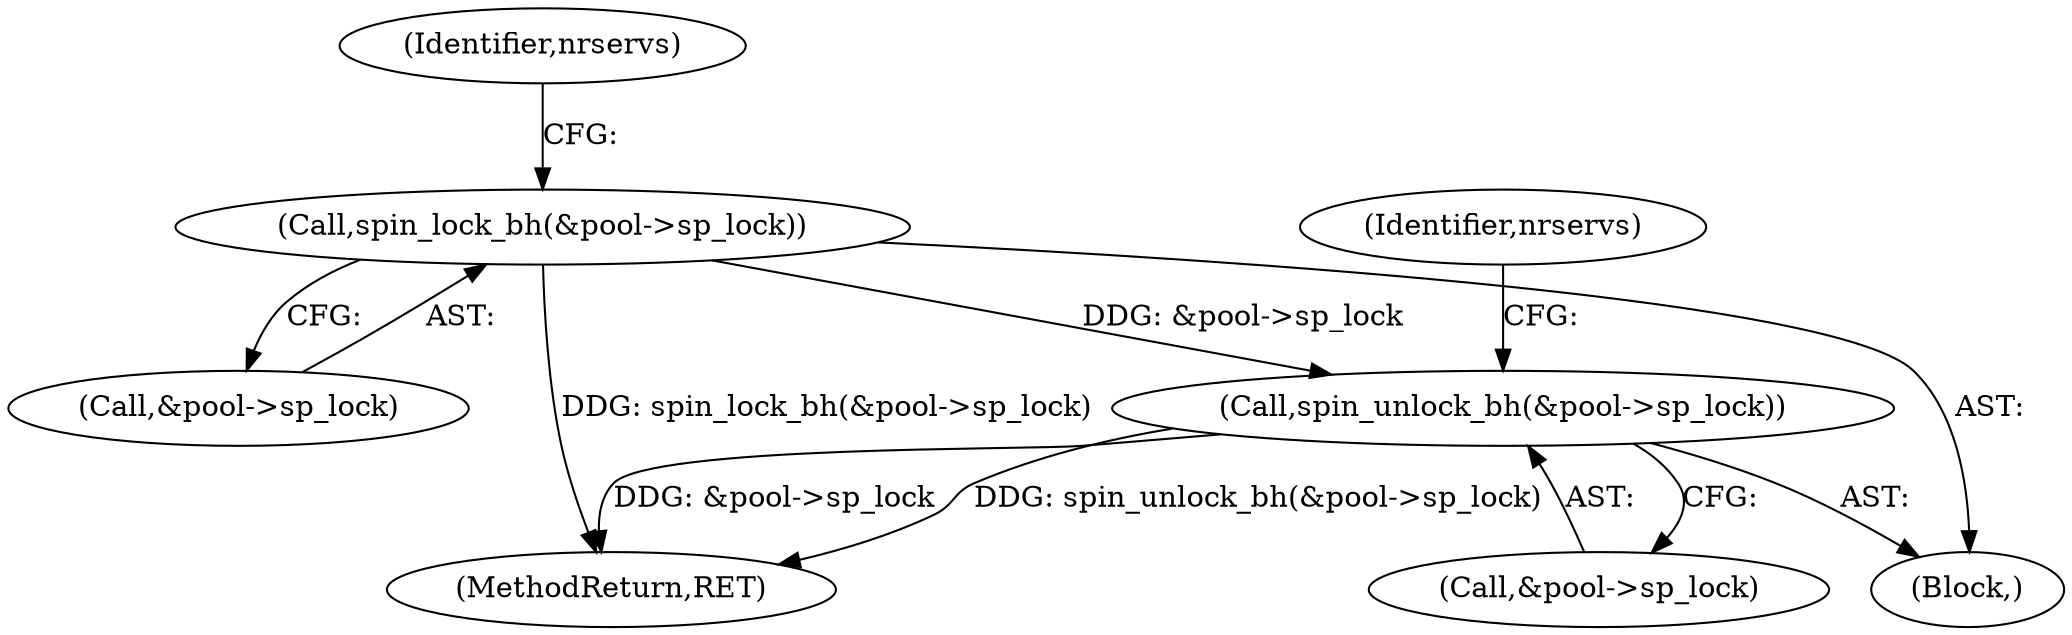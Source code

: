 digraph "1_linux_c70422f760c120480fee4de6c38804c72aa26bc1_20@pointer" {
"1000138" [label="(Call,spin_lock_bh(&pool->sp_lock))"];
"1000148" [label="(Call,spin_unlock_bh(&pool->sp_lock))"];
"1000138" [label="(Call,spin_lock_bh(&pool->sp_lock))"];
"1000148" [label="(Call,spin_unlock_bh(&pool->sp_lock))"];
"1000149" [label="(Call,&pool->sp_lock)"];
"1000137" [label="(Block,)"];
"1000155" [label="(Identifier,nrservs)"];
"1000144" [label="(Identifier,nrservs)"];
"1000268" [label="(MethodReturn,RET)"];
"1000139" [label="(Call,&pool->sp_lock)"];
"1000138" -> "1000137"  [label="AST: "];
"1000138" -> "1000139"  [label="CFG: "];
"1000139" -> "1000138"  [label="AST: "];
"1000144" -> "1000138"  [label="CFG: "];
"1000138" -> "1000268"  [label="DDG: spin_lock_bh(&pool->sp_lock)"];
"1000138" -> "1000148"  [label="DDG: &pool->sp_lock"];
"1000148" -> "1000137"  [label="AST: "];
"1000148" -> "1000149"  [label="CFG: "];
"1000149" -> "1000148"  [label="AST: "];
"1000155" -> "1000148"  [label="CFG: "];
"1000148" -> "1000268"  [label="DDG: &pool->sp_lock"];
"1000148" -> "1000268"  [label="DDG: spin_unlock_bh(&pool->sp_lock)"];
}
